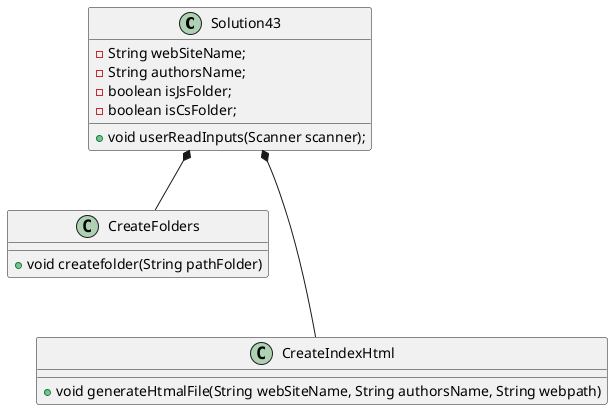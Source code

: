 @startuml
'https://plantuml.com/sequence-diagram



class Solution43 {
  - String webSiteName;
  - String authorsName;
  - boolean isJsFolder;
  - boolean isCsFolder;

  + void userReadInputs(Scanner scanner);
}

Class CreateFolders{
+ void createfolder(String pathFolder)
}
Class CreateIndexHtml{
+ void generateHtmalFile(String webSiteName, String authorsName, String webpath)
}



Solution43 *-- CreateFolders
Solution43 *--- CreateIndexHtml
@enduml